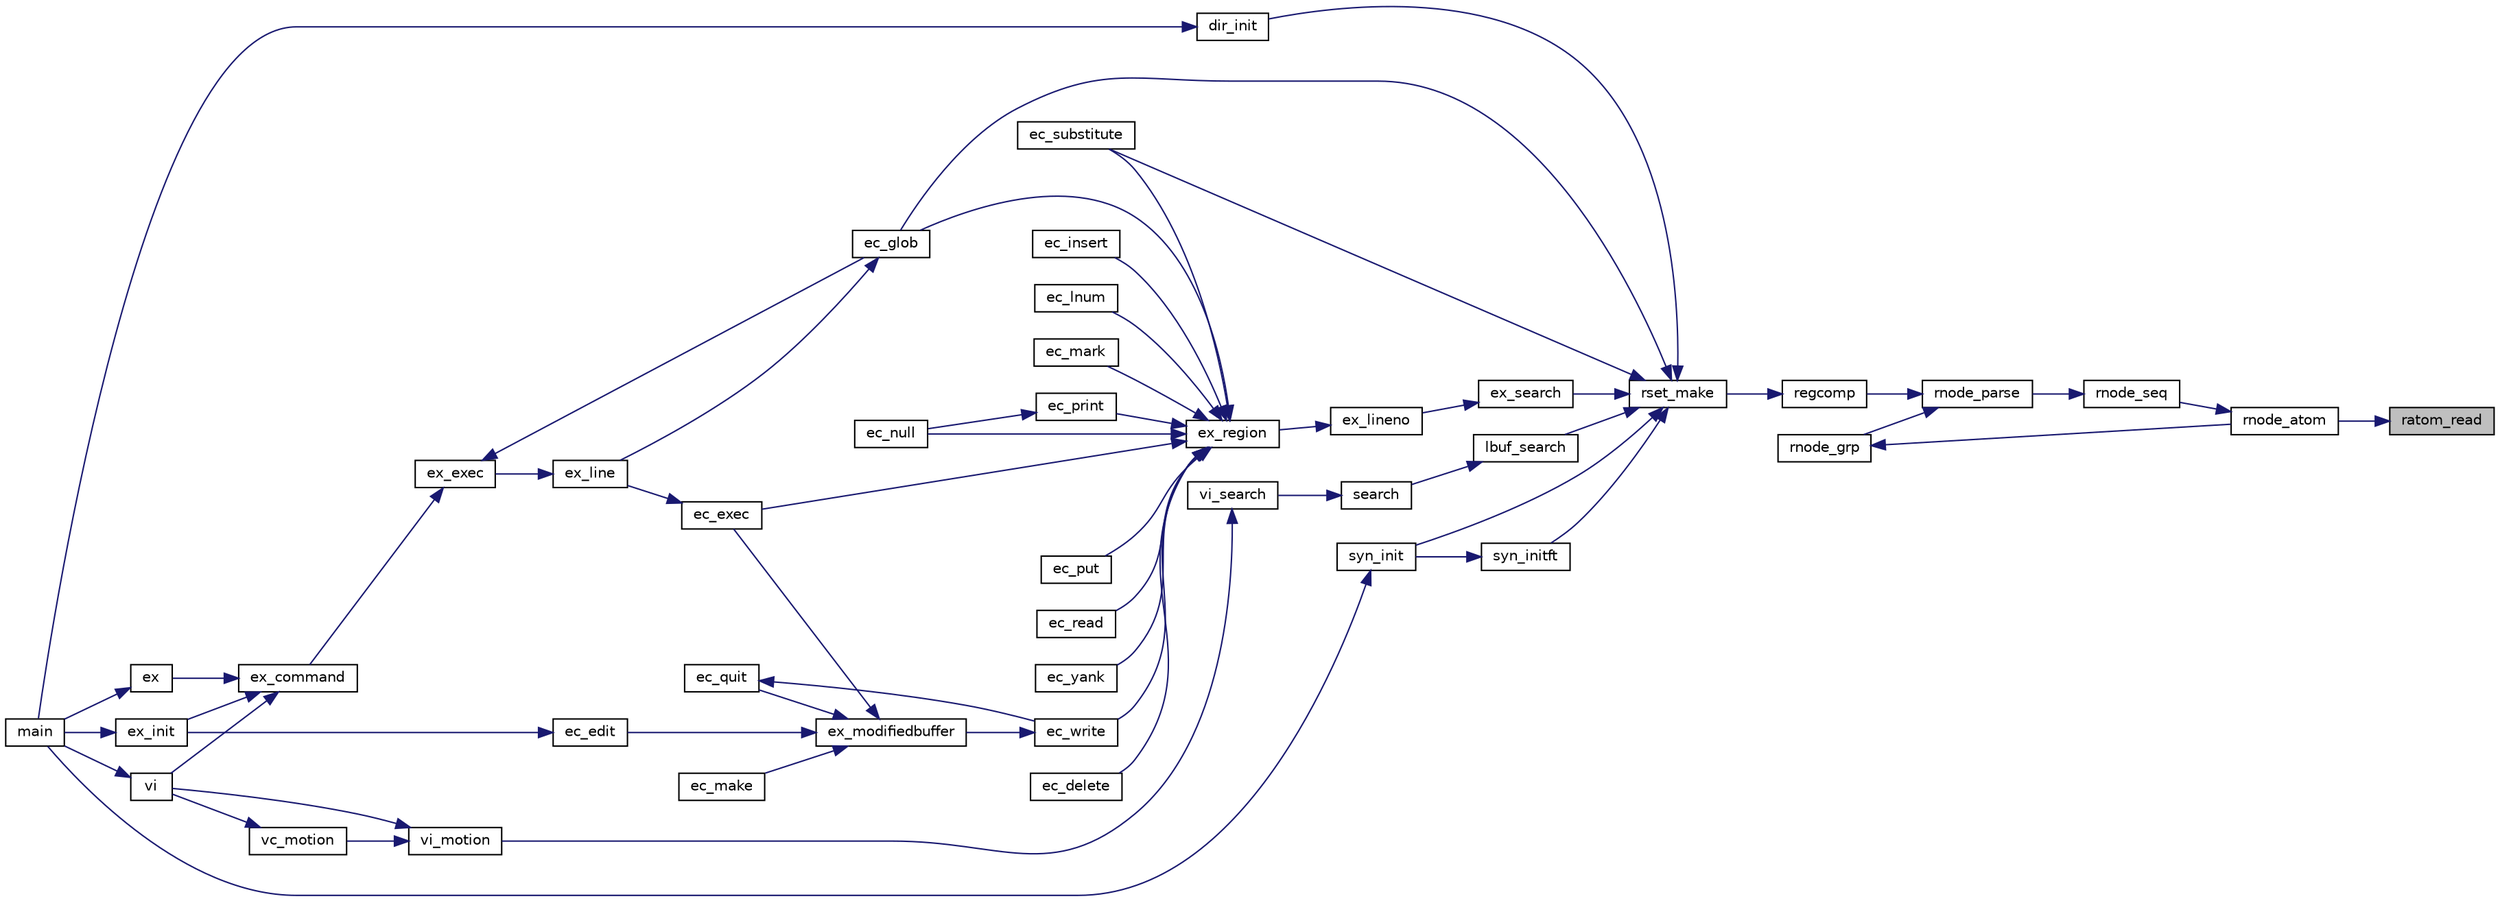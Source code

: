 digraph "ratom_read"
{
 // INTERACTIVE_SVG=YES
 // LATEX_PDF_SIZE
  edge [fontname="Helvetica",fontsize="10",labelfontname="Helvetica",labelfontsize="10"];
  node [fontname="Helvetica",fontsize="10",shape=record];
  rankdir="RL";
  Node1 [label="ratom_read",height=0.2,width=0.4,color="black", fillcolor="grey75", style="filled", fontcolor="black",tooltip=" "];
  Node1 -> Node2 [dir="back",color="midnightblue",fontsize="10",style="solid",fontname="Helvetica"];
  Node2 [label="rnode_atom",height=0.2,width=0.4,color="black", fillcolor="white", style="filled",URL="$regex_8c.html#a0df57dc0ee1beb9018cdd537a58571aa",tooltip=" "];
  Node2 -> Node3 [dir="back",color="midnightblue",fontsize="10",style="solid",fontname="Helvetica"];
  Node3 [label="rnode_seq",height=0.2,width=0.4,color="black", fillcolor="white", style="filled",URL="$regex_8c.html#abe0c1f4be43ac6d7caa4f95a560f823f",tooltip=" "];
  Node3 -> Node4 [dir="back",color="midnightblue",fontsize="10",style="solid",fontname="Helvetica"];
  Node4 [label="rnode_parse",height=0.2,width=0.4,color="black", fillcolor="white", style="filled",URL="$regex_8c.html#ac19329676c1426f2b24af24e33e3a845",tooltip=" "];
  Node4 -> Node5 [dir="back",color="midnightblue",fontsize="10",style="solid",fontname="Helvetica"];
  Node5 [label="regcomp",height=0.2,width=0.4,color="black", fillcolor="white", style="filled",URL="$regex_8h.html#a59fe05f85394b1aa81ef2ea67fa0ab49",tooltip=" "];
  Node5 -> Node6 [dir="back",color="midnightblue",fontsize="10",style="solid",fontname="Helvetica"];
  Node6 [label="rset_make",height=0.2,width=0.4,color="black", fillcolor="white", style="filled",URL="$vi_8h.html#a121f237bc2c9c9ef98fd8b3c590fc309",tooltip=" "];
  Node6 -> Node7 [dir="back",color="midnightblue",fontsize="10",style="solid",fontname="Helvetica"];
  Node7 [label="dir_init",height=0.2,width=0.4,color="black", fillcolor="white", style="filled",URL="$vi_8h.html#a81435de4d45a78c51fd3f02c4326064f",tooltip=" "];
  Node7 -> Node8 [dir="back",color="midnightblue",fontsize="10",style="solid",fontname="Helvetica"];
  Node8 [label="main",height=0.2,width=0.4,color="black", fillcolor="white", style="filled",URL="$vi_8c.html#a0ddf1224851353fc92bfbff6f499fa97",tooltip=" "];
  Node6 -> Node9 [dir="back",color="midnightblue",fontsize="10",style="solid",fontname="Helvetica"];
  Node9 [label="ec_glob",height=0.2,width=0.4,color="black", fillcolor="white", style="filled",URL="$ex_8c.html#a70c571bdde329a65e216c19b4aeaa628",tooltip=" "];
  Node9 -> Node10 [dir="back",color="midnightblue",fontsize="10",style="solid",fontname="Helvetica"];
  Node10 [label="ex_line",height=0.2,width=0.4,color="black", fillcolor="white", style="filled",URL="$ex_8c.html#a7d848d20211b2e1c868dde98ec5dfae9",tooltip=" "];
  Node10 -> Node11 [dir="back",color="midnightblue",fontsize="10",style="solid",fontname="Helvetica"];
  Node11 [label="ex_exec",height=0.2,width=0.4,color="black", fillcolor="white", style="filled",URL="$ex_8c.html#ab15ebfef933256d9741128e2ddf3f9b5",tooltip=" "];
  Node11 -> Node9 [dir="back",color="midnightblue",fontsize="10",style="solid",fontname="Helvetica"];
  Node11 -> Node12 [dir="back",color="midnightblue",fontsize="10",style="solid",fontname="Helvetica"];
  Node12 [label="ex_command",height=0.2,width=0.4,color="black", fillcolor="white", style="filled",URL="$vi_8h.html#aa75c73cccb4878ec06ea5bf5b1b02295",tooltip=" "];
  Node12 -> Node13 [dir="back",color="midnightblue",fontsize="10",style="solid",fontname="Helvetica"];
  Node13 [label="ex",height=0.2,width=0.4,color="black", fillcolor="white", style="filled",URL="$vi_8h.html#ac395e51f25330a6e6033b6d0d22b2076",tooltip=" "];
  Node13 -> Node8 [dir="back",color="midnightblue",fontsize="10",style="solid",fontname="Helvetica"];
  Node12 -> Node14 [dir="back",color="midnightblue",fontsize="10",style="solid",fontname="Helvetica"];
  Node14 [label="ex_init",height=0.2,width=0.4,color="black", fillcolor="white", style="filled",URL="$vi_8h.html#abe53b5c10f94f20cd5ed024371615fa1",tooltip=" "];
  Node14 -> Node8 [dir="back",color="midnightblue",fontsize="10",style="solid",fontname="Helvetica"];
  Node12 -> Node15 [dir="back",color="midnightblue",fontsize="10",style="solid",fontname="Helvetica"];
  Node15 [label="vi",height=0.2,width=0.4,color="black", fillcolor="white", style="filled",URL="$vi_8c.html#a8d808e0f3453afe6600673ee1ea5f828",tooltip=" "];
  Node15 -> Node8 [dir="back",color="midnightblue",fontsize="10",style="solid",fontname="Helvetica"];
  Node6 -> Node16 [dir="back",color="midnightblue",fontsize="10",style="solid",fontname="Helvetica"];
  Node16 [label="ec_substitute",height=0.2,width=0.4,color="black", fillcolor="white", style="filled",URL="$ex_8c.html#aaf4e813ce4370aa859181d22de51576b",tooltip=" "];
  Node6 -> Node17 [dir="back",color="midnightblue",fontsize="10",style="solid",fontname="Helvetica"];
  Node17 [label="ex_search",height=0.2,width=0.4,color="black", fillcolor="white", style="filled",URL="$ex_8c.html#af441de070082a23574854f6a2e5cd08a",tooltip=" "];
  Node17 -> Node18 [dir="back",color="midnightblue",fontsize="10",style="solid",fontname="Helvetica"];
  Node18 [label="ex_lineno",height=0.2,width=0.4,color="black", fillcolor="white", style="filled",URL="$ex_8c.html#a18295939fcd9d9ef517157b0f4ff5f97",tooltip=" "];
  Node18 -> Node19 [dir="back",color="midnightblue",fontsize="10",style="solid",fontname="Helvetica"];
  Node19 [label="ex_region",height=0.2,width=0.4,color="black", fillcolor="white", style="filled",URL="$ex_8c.html#a0389d594366ccbd24d732bdfd870f763",tooltip=" "];
  Node19 -> Node20 [dir="back",color="midnightblue",fontsize="10",style="solid",fontname="Helvetica"];
  Node20 [label="ec_delete",height=0.2,width=0.4,color="black", fillcolor="white", style="filled",URL="$ex_8c.html#a4cd0748447515b7a935e4bb41424a9e4",tooltip=" "];
  Node19 -> Node21 [dir="back",color="midnightblue",fontsize="10",style="solid",fontname="Helvetica"];
  Node21 [label="ec_exec",height=0.2,width=0.4,color="black", fillcolor="white", style="filled",URL="$ex_8c.html#adcd83f163f659bd2596bcfc25d74bde9",tooltip=" "];
  Node21 -> Node10 [dir="back",color="midnightblue",fontsize="10",style="solid",fontname="Helvetica"];
  Node19 -> Node9 [dir="back",color="midnightblue",fontsize="10",style="solid",fontname="Helvetica"];
  Node19 -> Node22 [dir="back",color="midnightblue",fontsize="10",style="solid",fontname="Helvetica"];
  Node22 [label="ec_insert",height=0.2,width=0.4,color="black", fillcolor="white", style="filled",URL="$ex_8c.html#a0908784dc65be2da119a6b72ef96dec2",tooltip=" "];
  Node19 -> Node23 [dir="back",color="midnightblue",fontsize="10",style="solid",fontname="Helvetica"];
  Node23 [label="ec_lnum",height=0.2,width=0.4,color="black", fillcolor="white", style="filled",URL="$ex_8c.html#a1d45a70b724f4cccae2ab746c711ebb1",tooltip=" "];
  Node19 -> Node24 [dir="back",color="midnightblue",fontsize="10",style="solid",fontname="Helvetica"];
  Node24 [label="ec_mark",height=0.2,width=0.4,color="black", fillcolor="white", style="filled",URL="$ex_8c.html#ab95c9f0f009989c44f3ebb5abae4054d",tooltip=" "];
  Node19 -> Node25 [dir="back",color="midnightblue",fontsize="10",style="solid",fontname="Helvetica"];
  Node25 [label="ec_null",height=0.2,width=0.4,color="black", fillcolor="white", style="filled",URL="$ex_8c.html#affb8197a8f988443aadf1bf2800a0d0b",tooltip=" "];
  Node19 -> Node26 [dir="back",color="midnightblue",fontsize="10",style="solid",fontname="Helvetica"];
  Node26 [label="ec_print",height=0.2,width=0.4,color="black", fillcolor="white", style="filled",URL="$ex_8c.html#ad2c1a9505aa3097bac242b47a367f11d",tooltip=" "];
  Node26 -> Node25 [dir="back",color="midnightblue",fontsize="10",style="solid",fontname="Helvetica"];
  Node19 -> Node27 [dir="back",color="midnightblue",fontsize="10",style="solid",fontname="Helvetica"];
  Node27 [label="ec_put",height=0.2,width=0.4,color="black", fillcolor="white", style="filled",URL="$ex_8c.html#ab417867ff867aff9f7277229990cd1b8",tooltip=" "];
  Node19 -> Node28 [dir="back",color="midnightblue",fontsize="10",style="solid",fontname="Helvetica"];
  Node28 [label="ec_read",height=0.2,width=0.4,color="black", fillcolor="white", style="filled",URL="$ex_8c.html#add0e79e1f1e3d45f4eaa6fbe5c1ca443",tooltip=" "];
  Node19 -> Node16 [dir="back",color="midnightblue",fontsize="10",style="solid",fontname="Helvetica"];
  Node19 -> Node29 [dir="back",color="midnightblue",fontsize="10",style="solid",fontname="Helvetica"];
  Node29 [label="ec_write",height=0.2,width=0.4,color="black", fillcolor="white", style="filled",URL="$ex_8c.html#a057b67e2d4f23df3ad50a9d3ec86125b",tooltip=" "];
  Node29 -> Node30 [dir="back",color="midnightblue",fontsize="10",style="solid",fontname="Helvetica"];
  Node30 [label="ex_modifiedbuffer",height=0.2,width=0.4,color="black", fillcolor="white", style="filled",URL="$ex_8c.html#ab0cb848a971a3b2c09fcb456d887dd6b",tooltip=" "];
  Node30 -> Node31 [dir="back",color="midnightblue",fontsize="10",style="solid",fontname="Helvetica"];
  Node31 [label="ec_edit",height=0.2,width=0.4,color="black", fillcolor="white", style="filled",URL="$ex_8c.html#a8059390ad69866fa8e14bdb2521d4dc2",tooltip=" "];
  Node31 -> Node14 [dir="back",color="midnightblue",fontsize="10",style="solid",fontname="Helvetica"];
  Node30 -> Node21 [dir="back",color="midnightblue",fontsize="10",style="solid",fontname="Helvetica"];
  Node30 -> Node32 [dir="back",color="midnightblue",fontsize="10",style="solid",fontname="Helvetica"];
  Node32 [label="ec_make",height=0.2,width=0.4,color="black", fillcolor="white", style="filled",URL="$ex_8c.html#aa69f426ff9728078fbb36f448c624a90",tooltip=" "];
  Node30 -> Node33 [dir="back",color="midnightblue",fontsize="10",style="solid",fontname="Helvetica"];
  Node33 [label="ec_quit",height=0.2,width=0.4,color="black", fillcolor="white", style="filled",URL="$ex_8c.html#a87eef446de152fad41ce88a9a343b87d",tooltip=" "];
  Node33 -> Node29 [dir="back",color="midnightblue",fontsize="10",style="solid",fontname="Helvetica"];
  Node19 -> Node34 [dir="back",color="midnightblue",fontsize="10",style="solid",fontname="Helvetica"];
  Node34 [label="ec_yank",height=0.2,width=0.4,color="black", fillcolor="white", style="filled",URL="$ex_8c.html#a487b22f0ae712d3338f5e9d8d6fa8540",tooltip=" "];
  Node6 -> Node35 [dir="back",color="midnightblue",fontsize="10",style="solid",fontname="Helvetica"];
  Node35 [label="lbuf_search",height=0.2,width=0.4,color="black", fillcolor="white", style="filled",URL="$vi_8h.html#a3501f6f6f283556b872bd145c6129d37",tooltip=" "];
  Node35 -> Node36 [dir="back",color="midnightblue",fontsize="10",style="solid",fontname="Helvetica"];
  Node36 [label="search",height=0.2,width=0.4,color="black", fillcolor="white", style="filled",URL="$vi_8c.html#a631f59a25254f28f308f7de4897e09fa",tooltip=" "];
  Node36 -> Node37 [dir="back",color="midnightblue",fontsize="10",style="solid",fontname="Helvetica"];
  Node37 [label="vi_search",height=0.2,width=0.4,color="black", fillcolor="white", style="filled",URL="$vi_8c.html#a93701c59617d4f96cbaa207e89178f87",tooltip=" "];
  Node37 -> Node38 [dir="back",color="midnightblue",fontsize="10",style="solid",fontname="Helvetica"];
  Node38 [label="vi_motion",height=0.2,width=0.4,color="black", fillcolor="white", style="filled",URL="$vi_8c.html#aaa4777ea0715ea846346d0f27a0cfa3f",tooltip=" "];
  Node38 -> Node39 [dir="back",color="midnightblue",fontsize="10",style="solid",fontname="Helvetica"];
  Node39 [label="vc_motion",height=0.2,width=0.4,color="black", fillcolor="white", style="filled",URL="$vi_8c.html#a06cbc6eb843436a0e77e07cbab0c4538",tooltip=" "];
  Node39 -> Node15 [dir="back",color="midnightblue",fontsize="10",style="solid",fontname="Helvetica"];
  Node38 -> Node15 [dir="back",color="midnightblue",fontsize="10",style="solid",fontname="Helvetica"];
  Node6 -> Node40 [dir="back",color="midnightblue",fontsize="10",style="solid",fontname="Helvetica"];
  Node40 [label="syn_init",height=0.2,width=0.4,color="black", fillcolor="white", style="filled",URL="$vi_8h.html#a5ca5f67cbe20ba50389c586990d3582c",tooltip=" "];
  Node40 -> Node8 [dir="back",color="midnightblue",fontsize="10",style="solid",fontname="Helvetica"];
  Node6 -> Node41 [dir="back",color="midnightblue",fontsize="10",style="solid",fontname="Helvetica"];
  Node41 [label="syn_initft",height=0.2,width=0.4,color="black", fillcolor="white", style="filled",URL="$syn_8c.html#a6e5fc3b0777302300322f64f2c7f0142",tooltip=" "];
  Node41 -> Node40 [dir="back",color="midnightblue",fontsize="10",style="solid",fontname="Helvetica"];
  Node4 -> Node42 [dir="back",color="midnightblue",fontsize="10",style="solid",fontname="Helvetica"];
  Node42 [label="rnode_grp",height=0.2,width=0.4,color="black", fillcolor="white", style="filled",URL="$regex_8c.html#aaeda19c8b3704252a342cdcc7fc3591c",tooltip=" "];
  Node42 -> Node2 [dir="back",color="midnightblue",fontsize="10",style="solid",fontname="Helvetica"];
}
